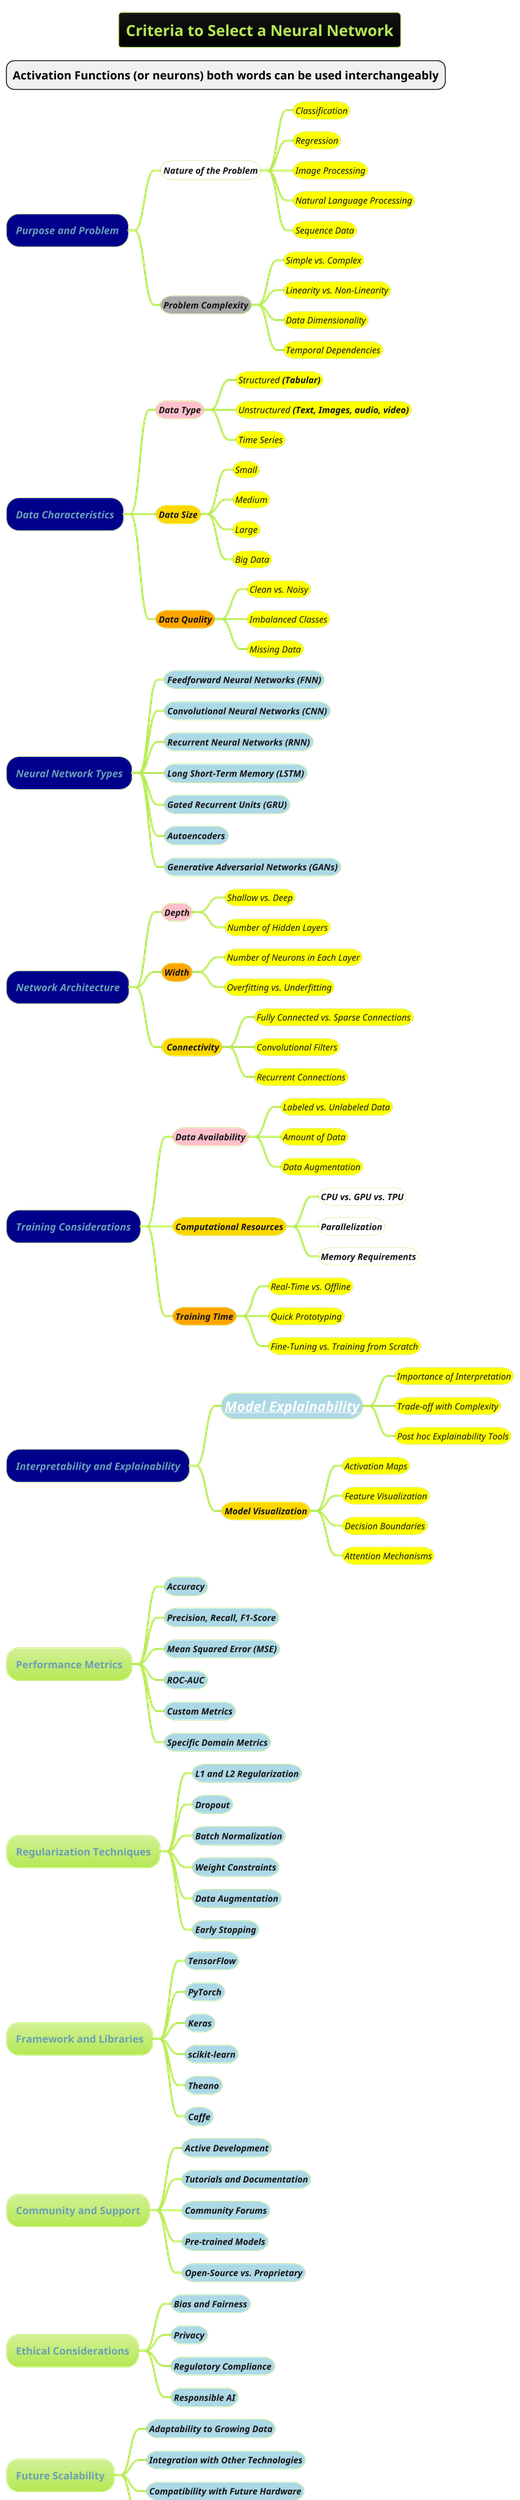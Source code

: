 @startmindmap
title =Criteria to Select a Neural Network
* =Activation Functions (or neurons) both words can be used interchangeably
!theme hacker


*[#darkblue] <i>Purpose and Problem
**[#white] <i>Nature of the Problem
***[#yellow] <i><size:14>Classification
***[#yellow] <i><size:14>Regression
***[#yellow] <i><size:14>Image Processing
***[#yellow] <i><size:14>Natural Language Processing
***[#yellow] <i><size:14>Sequence Data
**[#a] <i>Problem Complexity
***[#yellow] <i><size:14>Simple vs. Complex
***[#yellow] <i><size:14>Linearity vs. Non-Linearity
***[#yellow] <i><size:14>Data Dimensionality
***[#yellow] <i><size:14>Temporal Dependencies

*[#darkblue] <i>Data Characteristics
**[#pink] <i>Data Type
***[#yellow] <i><size:14>Structured **(Tabular)**
***[#yellow] <i><size:14>Unstructured **(Text, Images, audio, video)**
***[#yellow] <i><size:14>Time Series
**[#gold] <i>Data Size
***[#yellow] <i><size:14>Small
***[#yellow] <i><size:14>Medium
***[#yellow] <i><size:14>Large
***[#yellow] <i><size:14>Big Data
**[#orange] <i>Data Quality
***[#yellow] <i><size:14>Clean vs. Noisy
***[#yellow] <i><size:14>Imbalanced Classes
***[#yellow] <i><size:14>Missing Data

*[#darkblue] <i>Neural Network Types
**[#lightblue] <i>Feedforward Neural Networks **(FNN)**
**[#lightblue] <i>Convolutional Neural Networks **(CNN)**
**[#lightblue] <i>Recurrent Neural Networks **(RNN)**
**[#lightblue] <i>Long Short-Term Memory **(LSTM)**
**[#lightblue] <i>Gated Recurrent Units **(GRU)**
**[#lightblue] <i>Autoencoders
**[#lightblue] <i>Generative Adversarial Networks **(GANs)**

*[#darkblue] <i>Network Architecture
**[#pink] <i>Depth
***[#yellow] <i><size:14>Shallow vs. Deep
***[#yellow] <i><size:14>Number of Hidden Layers
**[#orange] <i>Width
***[#yellow] <i><size:14>Number of Neurons in Each Layer
***[#yellow] <i><size:14>Overfitting vs. Underfitting
**[#gold] <i> Connectivity
***[#yellow] <i><size:14>Fully Connected vs. Sparse Connections
***[#yellow] <i><size:14>Convolutional Filters
***[#yellow] <i><size:14>Recurrent Connections

*[#darkblue] <i>Training Considerations
**[#pink] <i>Data Availability
***[#yellow] <i><size:14>Labeled vs. Unlabeled Data
***[#yellow] <i><size:14>Amount of Data
***[#yellow] <i><size:14>Data Augmentation
**[#gold] <i>Computational Resources
***[#white] <i><size:14>**CPU vs. GPU vs. TPU**
***[#white] <i><size:14>**Parallelization**
***[#white] <i><size:14>**Memory Requirements**
**[#orange] <i>Training Time
***[#yellow] <i><size:14>Real-Time vs. Offline
***[#yellow] <i><size:14>Quick Prototyping
***[#yellow] <i><size:14>Fine-Tuning vs. Training from Scratch

*[#darkblue] <i>Interpretability and Explainability
**[#lightblue] <i><size:22>[[Model-Explainability.puml Model Explainability]]
***[#yellow] <i><size:14>Importance of Interpretation
***[#yellow] <i><size:14>Trade-off with Complexity
***[#yellow] <i><size:14>Post hoc Explainability Tools
**[#gold] <i>Model Visualization
***[#yellow] <i><size:14>Activation Maps
***[#yellow] <i><size:14>Feature Visualization
***[#yellow] <i><size:14>Decision Boundaries
***[#yellow] <i><size:14>Attention Mechanisms

* Performance Metrics
**[#lightblue] <i>Accuracy
**[#lightblue] <i>Precision, Recall, F1-Score
**[#lightblue] <i>Mean Squared Error **(MSE)**
**[#lightblue] <i>ROC-AUC
**[#lightblue] <i>Custom Metrics
**[#lightblue] <i>Specific Domain Metrics

* Regularization Techniques
**[#lightblue] <i>L1 and L2 Regularization
**[#lightblue] <i>Dropout
**[#lightblue] <i>Batch Normalization
**[#lightblue] <i>Weight Constraints
**[#lightblue] <i>Data Augmentation
**[#lightblue] <i>Early Stopping

* Framework and Libraries
**[#lightblue] <i>TensorFlow
**[#lightblue] <i>PyTorch
**[#lightblue] <i>Keras
**[#lightblue] <i>scikit-learn
**[#lightblue] <i>Theano
**[#lightblue] <i>Caffe

* Community and Support
**[#lightblue] <i>Active Development
**[#lightblue] <i>Tutorials and Documentation
**[#lightblue] <i>Community Forums
**[#lightblue] <i>Pre-trained Models
**[#lightblue] <i>Open-Source vs. Proprietary

* Ethical Considerations
**[#lightblue] <i>Bias and Fairness
**[#lightblue] <i>Privacy
**[#lightblue] <i>Regulatory Compliance
**[#lightblue] <i>Responsible AI

* Future Scalability
**[#lightblue] <i>Adaptability to Growing Data
**[#lightblue] <i>Integration with Other Technologies
**[#lightblue] <i>Compatibility with Future Hardware
**[#lightblue] <i>Maintainability

* Cost and Resources
**[#lightblue] <i>Software Costs
**[#lightblue] <i>Hardware Costs
**[#lightblue] <i>Development and Maintenance Effort
**[#lightblue] <i>Availability of Expertise

@endmindmap
